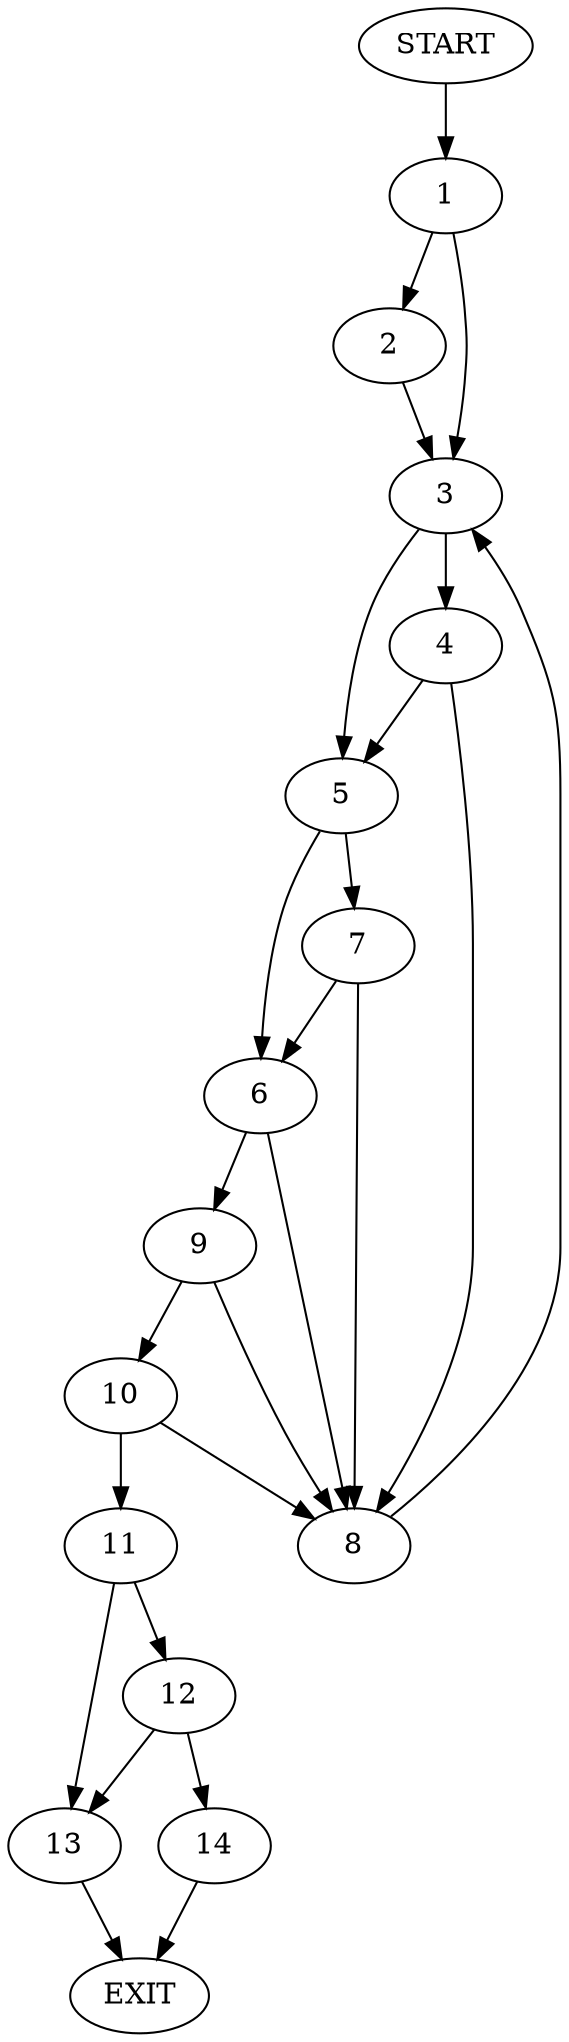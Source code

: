 digraph {
0 [label="START"]
15 [label="EXIT"]
0 -> 1
1 -> 2
1 -> 3
3 -> 4
3 -> 5
2 -> 3
5 -> 6
5 -> 7
4 -> 8
4 -> 5
8 -> 3
6 -> 8
6 -> 9
7 -> 8
7 -> 6
9 -> 8
9 -> 10
10 -> 8
10 -> 11
11 -> 12
11 -> 13
12 -> 13
12 -> 14
13 -> 15
14 -> 15
}
